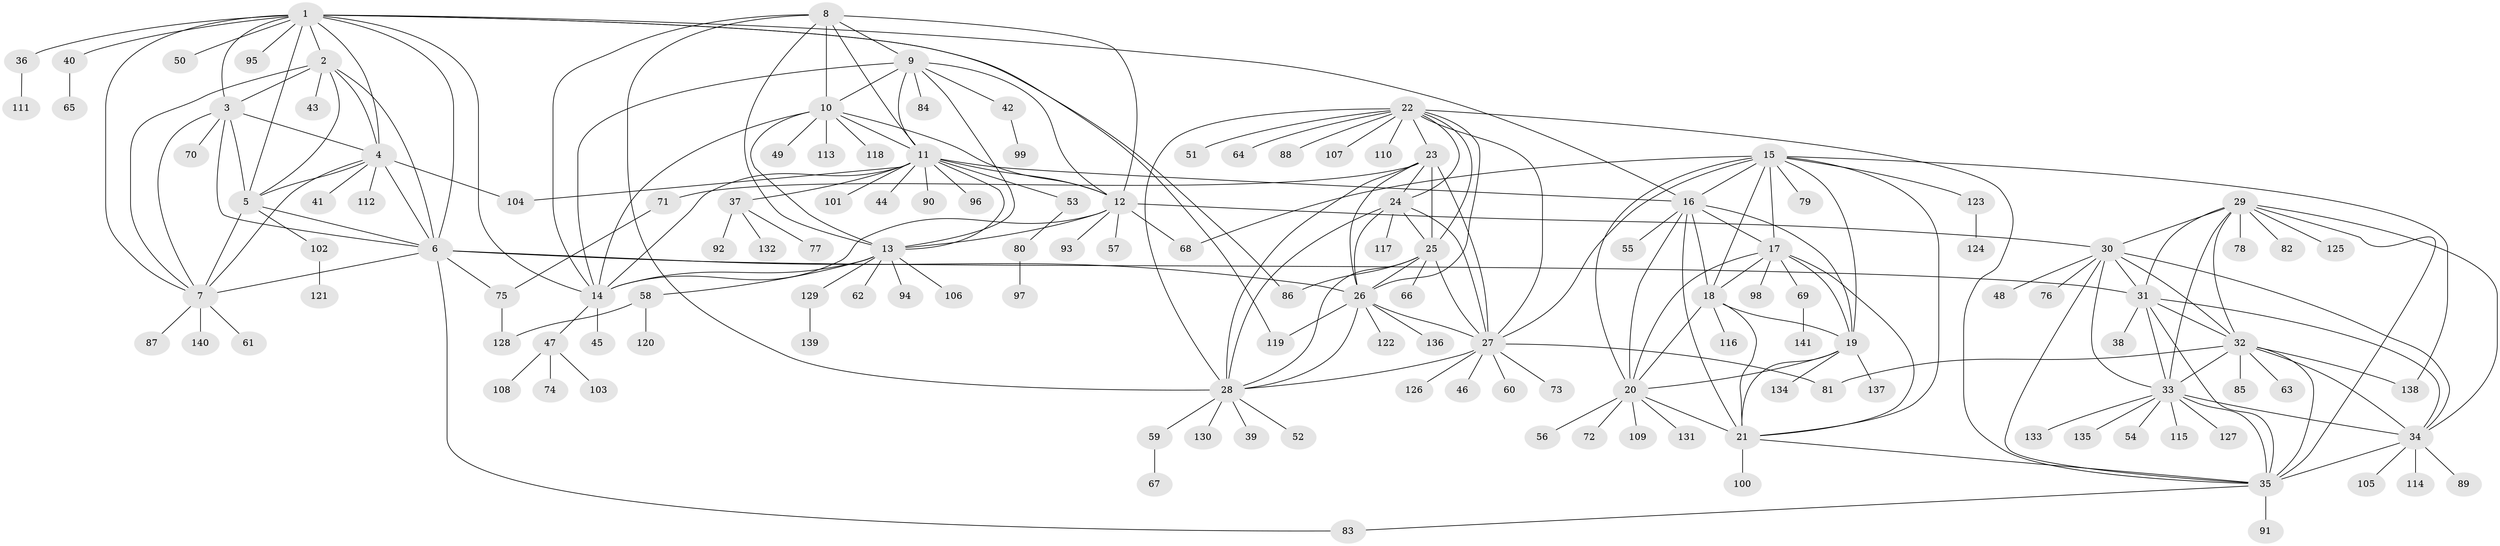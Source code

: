 // coarse degree distribution, {19: 0.008928571428571428, 5: 0.017857142857142856, 9: 0.05357142857142857, 6: 0.03571428571428571, 7: 0.03571428571428571, 17: 0.008928571428571428, 10: 0.026785714285714284, 8: 0.05357142857142857, 16: 0.008928571428571428, 2: 0.10714285714285714, 3: 0.017857142857142856, 1: 0.625}
// Generated by graph-tools (version 1.1) at 2025/52/02/27/25 19:52:16]
// undirected, 141 vertices, 230 edges
graph export_dot {
graph [start="1"]
  node [color=gray90,style=filled];
  1;
  2;
  3;
  4;
  5;
  6;
  7;
  8;
  9;
  10;
  11;
  12;
  13;
  14;
  15;
  16;
  17;
  18;
  19;
  20;
  21;
  22;
  23;
  24;
  25;
  26;
  27;
  28;
  29;
  30;
  31;
  32;
  33;
  34;
  35;
  36;
  37;
  38;
  39;
  40;
  41;
  42;
  43;
  44;
  45;
  46;
  47;
  48;
  49;
  50;
  51;
  52;
  53;
  54;
  55;
  56;
  57;
  58;
  59;
  60;
  61;
  62;
  63;
  64;
  65;
  66;
  67;
  68;
  69;
  70;
  71;
  72;
  73;
  74;
  75;
  76;
  77;
  78;
  79;
  80;
  81;
  82;
  83;
  84;
  85;
  86;
  87;
  88;
  89;
  90;
  91;
  92;
  93;
  94;
  95;
  96;
  97;
  98;
  99;
  100;
  101;
  102;
  103;
  104;
  105;
  106;
  107;
  108;
  109;
  110;
  111;
  112;
  113;
  114;
  115;
  116;
  117;
  118;
  119;
  120;
  121;
  122;
  123;
  124;
  125;
  126;
  127;
  128;
  129;
  130;
  131;
  132;
  133;
  134;
  135;
  136;
  137;
  138;
  139;
  140;
  141;
  1 -- 2;
  1 -- 3;
  1 -- 4;
  1 -- 5;
  1 -- 6;
  1 -- 7;
  1 -- 14;
  1 -- 16;
  1 -- 36;
  1 -- 40;
  1 -- 50;
  1 -- 86;
  1 -- 95;
  1 -- 119;
  2 -- 3;
  2 -- 4;
  2 -- 5;
  2 -- 6;
  2 -- 7;
  2 -- 43;
  3 -- 4;
  3 -- 5;
  3 -- 6;
  3 -- 7;
  3 -- 70;
  4 -- 5;
  4 -- 6;
  4 -- 7;
  4 -- 41;
  4 -- 104;
  4 -- 112;
  5 -- 6;
  5 -- 7;
  5 -- 102;
  6 -- 7;
  6 -- 26;
  6 -- 31;
  6 -- 75;
  6 -- 83;
  7 -- 61;
  7 -- 87;
  7 -- 140;
  8 -- 9;
  8 -- 10;
  8 -- 11;
  8 -- 12;
  8 -- 13;
  8 -- 14;
  8 -- 28;
  9 -- 10;
  9 -- 11;
  9 -- 12;
  9 -- 13;
  9 -- 14;
  9 -- 42;
  9 -- 84;
  10 -- 11;
  10 -- 12;
  10 -- 13;
  10 -- 14;
  10 -- 49;
  10 -- 113;
  10 -- 118;
  11 -- 12;
  11 -- 13;
  11 -- 14;
  11 -- 16;
  11 -- 37;
  11 -- 44;
  11 -- 53;
  11 -- 90;
  11 -- 96;
  11 -- 101;
  11 -- 104;
  12 -- 13;
  12 -- 14;
  12 -- 30;
  12 -- 57;
  12 -- 68;
  12 -- 93;
  13 -- 14;
  13 -- 58;
  13 -- 62;
  13 -- 94;
  13 -- 106;
  13 -- 129;
  14 -- 45;
  14 -- 47;
  15 -- 16;
  15 -- 17;
  15 -- 18;
  15 -- 19;
  15 -- 20;
  15 -- 21;
  15 -- 27;
  15 -- 68;
  15 -- 79;
  15 -- 123;
  15 -- 138;
  16 -- 17;
  16 -- 18;
  16 -- 19;
  16 -- 20;
  16 -- 21;
  16 -- 55;
  17 -- 18;
  17 -- 19;
  17 -- 20;
  17 -- 21;
  17 -- 69;
  17 -- 98;
  18 -- 19;
  18 -- 20;
  18 -- 21;
  18 -- 116;
  19 -- 20;
  19 -- 21;
  19 -- 134;
  19 -- 137;
  20 -- 21;
  20 -- 56;
  20 -- 72;
  20 -- 109;
  20 -- 131;
  21 -- 35;
  21 -- 100;
  22 -- 23;
  22 -- 24;
  22 -- 25;
  22 -- 26;
  22 -- 27;
  22 -- 28;
  22 -- 35;
  22 -- 51;
  22 -- 64;
  22 -- 88;
  22 -- 107;
  22 -- 110;
  23 -- 24;
  23 -- 25;
  23 -- 26;
  23 -- 27;
  23 -- 28;
  23 -- 71;
  24 -- 25;
  24 -- 26;
  24 -- 27;
  24 -- 28;
  24 -- 117;
  25 -- 26;
  25 -- 27;
  25 -- 28;
  25 -- 66;
  25 -- 86;
  26 -- 27;
  26 -- 28;
  26 -- 119;
  26 -- 122;
  26 -- 136;
  27 -- 28;
  27 -- 46;
  27 -- 60;
  27 -- 73;
  27 -- 81;
  27 -- 126;
  28 -- 39;
  28 -- 52;
  28 -- 59;
  28 -- 130;
  29 -- 30;
  29 -- 31;
  29 -- 32;
  29 -- 33;
  29 -- 34;
  29 -- 35;
  29 -- 78;
  29 -- 82;
  29 -- 125;
  30 -- 31;
  30 -- 32;
  30 -- 33;
  30 -- 34;
  30 -- 35;
  30 -- 48;
  30 -- 76;
  31 -- 32;
  31 -- 33;
  31 -- 34;
  31 -- 35;
  31 -- 38;
  32 -- 33;
  32 -- 34;
  32 -- 35;
  32 -- 63;
  32 -- 81;
  32 -- 85;
  32 -- 138;
  33 -- 34;
  33 -- 35;
  33 -- 54;
  33 -- 115;
  33 -- 127;
  33 -- 133;
  33 -- 135;
  34 -- 35;
  34 -- 89;
  34 -- 105;
  34 -- 114;
  35 -- 83;
  35 -- 91;
  36 -- 111;
  37 -- 77;
  37 -- 92;
  37 -- 132;
  40 -- 65;
  42 -- 99;
  47 -- 74;
  47 -- 103;
  47 -- 108;
  53 -- 80;
  58 -- 120;
  58 -- 128;
  59 -- 67;
  69 -- 141;
  71 -- 75;
  75 -- 128;
  80 -- 97;
  102 -- 121;
  123 -- 124;
  129 -- 139;
}
